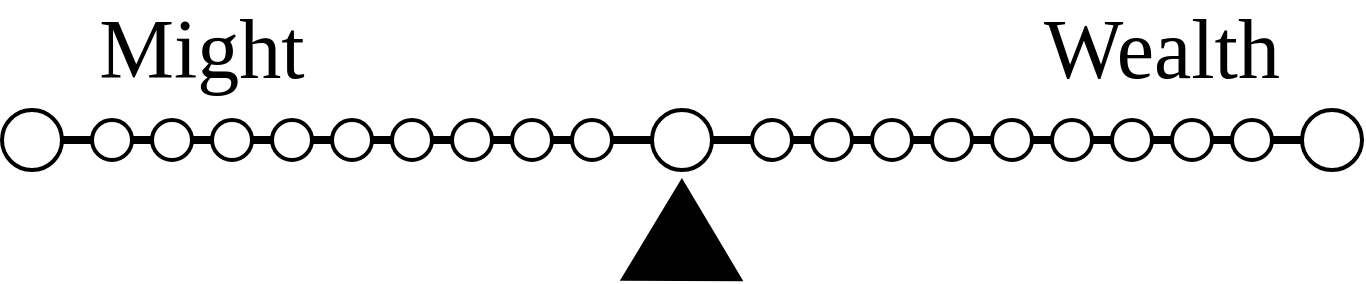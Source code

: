 <mxfile version="27.1.6">
  <diagram name="Page-1" id="gUCOU38CDdhyQL5NhSwm">
    <mxGraphModel grid="1" page="1" gridSize="10" guides="1" tooltips="1" connect="1" arrows="1" fold="1" pageScale="1" pageWidth="850" pageHeight="1100" math="0" shadow="0">
      <root>
        <mxCell id="0" />
        <mxCell id="1" parent="0" />
        <mxCell id="TGWMUHkCGuM8DVwTMN4Y-30" value="" style="endArrow=none;html=1;rounded=0;strokeWidth=4;" edge="1" parent="1" source="TGWMUHkCGuM8DVwTMN4Y-21" target="TGWMUHkCGuM8DVwTMN4Y-29">
          <mxGeometry width="50" height="50" relative="1" as="geometry">
            <mxPoint x="455" y="360" as="sourcePoint" />
            <mxPoint x="710" y="360" as="targetPoint" />
          </mxGeometry>
        </mxCell>
        <mxCell id="TGWMUHkCGuM8DVwTMN4Y-1" value="" style="endArrow=none;html=1;rounded=0;strokeWidth=4;" edge="1" parent="1" source="TGWMUHkCGuM8DVwTMN4Y-27">
          <mxGeometry width="50" height="50" relative="1" as="geometry">
            <mxPoint x="80" y="360" as="sourcePoint" />
            <mxPoint x="720" y="360" as="targetPoint" />
          </mxGeometry>
        </mxCell>
        <mxCell id="TGWMUHkCGuM8DVwTMN4Y-5" value="" style="endArrow=none;html=1;rounded=0;strokeWidth=4;" edge="1" parent="1" source="TGWMUHkCGuM8DVwTMN4Y-6" target="TGWMUHkCGuM8DVwTMN4Y-4">
          <mxGeometry width="50" height="50" relative="1" as="geometry">
            <mxPoint x="80" y="360" as="sourcePoint" />
            <mxPoint x="720" y="360" as="targetPoint" />
          </mxGeometry>
        </mxCell>
        <mxCell id="TGWMUHkCGuM8DVwTMN4Y-4" value="" style="ellipse;whiteSpace=wrap;html=1;aspect=fixed;strokeWidth=2;" vertex="1" parent="1">
          <mxGeometry x="345" y="350" width="20" height="20" as="geometry" />
        </mxCell>
        <mxCell id="TGWMUHkCGuM8DVwTMN4Y-13" value="" style="endArrow=none;html=1;rounded=0;strokeWidth=4;" edge="1" parent="1" source="TGWMUHkCGuM8DVwTMN4Y-33" target="TGWMUHkCGuM8DVwTMN4Y-8">
          <mxGeometry width="50" height="50" relative="1" as="geometry">
            <mxPoint x="80" y="360" as="sourcePoint" />
            <mxPoint x="350" y="360" as="targetPoint" />
            <Array as="points">
              <mxPoint x="220" y="360" />
            </Array>
          </mxGeometry>
        </mxCell>
        <mxCell id="TGWMUHkCGuM8DVwTMN4Y-8" value="" style="ellipse;whiteSpace=wrap;html=1;aspect=fixed;strokeWidth=2;" vertex="1" parent="1">
          <mxGeometry x="255" y="350" width="20" height="20" as="geometry" />
        </mxCell>
        <mxCell id="TGWMUHkCGuM8DVwTMN4Y-9" value="" style="ellipse;whiteSpace=wrap;html=1;aspect=fixed;strokeWidth=2;fontSize=12;" vertex="1" parent="1">
          <mxGeometry x="225" y="350" width="20" height="20" as="geometry" />
        </mxCell>
        <mxCell id="TGWMUHkCGuM8DVwTMN4Y-10" value="" style="ellipse;whiteSpace=wrap;html=1;aspect=fixed;strokeWidth=2;" vertex="1" parent="1">
          <mxGeometry x="195" y="350" width="20" height="20" as="geometry" />
        </mxCell>
        <mxCell id="TGWMUHkCGuM8DVwTMN4Y-11" value="" style="ellipse;whiteSpace=wrap;html=1;aspect=fixed;strokeWidth=2;" vertex="1" parent="1">
          <mxGeometry x="165" y="350" width="20" height="20" as="geometry" />
        </mxCell>
        <mxCell id="TGWMUHkCGuM8DVwTMN4Y-12" value="" style="ellipse;whiteSpace=wrap;html=1;aspect=fixed;strokeWidth=2;" vertex="1" parent="1">
          <mxGeometry x="135" y="350" width="20" height="20" as="geometry" />
        </mxCell>
        <mxCell id="TGWMUHkCGuM8DVwTMN4Y-14" value="" style="ellipse;whiteSpace=wrap;html=1;aspect=fixed;strokeWidth=2;" vertex="1" parent="1">
          <mxGeometry x="645" y="350" width="20" height="20" as="geometry" />
        </mxCell>
        <mxCell id="TGWMUHkCGuM8DVwTMN4Y-15" value="" style="ellipse;whiteSpace=wrap;html=1;aspect=fixed;strokeWidth=2;" vertex="1" parent="1">
          <mxGeometry x="615" y="350" width="20" height="20" as="geometry" />
        </mxCell>
        <mxCell id="TGWMUHkCGuM8DVwTMN4Y-16" value="" style="ellipse;whiteSpace=wrap;html=1;aspect=fixed;strokeWidth=2;" vertex="1" parent="1">
          <mxGeometry x="585" y="350" width="20" height="20" as="geometry" />
        </mxCell>
        <mxCell id="TGWMUHkCGuM8DVwTMN4Y-17" value="" style="ellipse;whiteSpace=wrap;html=1;aspect=fixed;strokeWidth=2;" vertex="1" parent="1">
          <mxGeometry x="555" y="350" width="20" height="20" as="geometry" />
        </mxCell>
        <mxCell id="TGWMUHkCGuM8DVwTMN4Y-18" value="" style="ellipse;whiteSpace=wrap;html=1;aspect=fixed;strokeWidth=2;" vertex="1" parent="1">
          <mxGeometry x="525" y="350" width="20" height="20" as="geometry" />
        </mxCell>
        <mxCell id="TGWMUHkCGuM8DVwTMN4Y-19" value="" style="ellipse;whiteSpace=wrap;html=1;aspect=fixed;strokeWidth=2;" vertex="1" parent="1">
          <mxGeometry x="495" y="350" width="20" height="20" as="geometry" />
        </mxCell>
        <mxCell id="TGWMUHkCGuM8DVwTMN4Y-20" value="" style="ellipse;whiteSpace=wrap;html=1;aspect=fixed;strokeWidth=2;" vertex="1" parent="1">
          <mxGeometry x="465" y="350" width="20" height="20" as="geometry" />
        </mxCell>
        <mxCell id="TGWMUHkCGuM8DVwTMN4Y-23" value="" style="endArrow=none;html=1;rounded=0;strokeWidth=4;" edge="1" parent="1" source="TGWMUHkCGuM8DVwTMN4Y-4">
          <mxGeometry width="50" height="50" relative="1" as="geometry">
            <mxPoint x="380" y="360" as="sourcePoint" />
            <mxPoint x="390" y="360" as="targetPoint" />
          </mxGeometry>
        </mxCell>
        <mxCell id="TGWMUHkCGuM8DVwTMN4Y-24" value="" style="endArrow=none;html=1;rounded=0;strokeWidth=4;" edge="1" parent="1" target="TGWMUHkCGuM8DVwTMN4Y-21">
          <mxGeometry width="50" height="50" relative="1" as="geometry">
            <mxPoint x="410" y="360" as="sourcePoint" />
            <mxPoint x="720" y="360" as="targetPoint" />
          </mxGeometry>
        </mxCell>
        <mxCell id="TGWMUHkCGuM8DVwTMN4Y-21" value="" style="ellipse;whiteSpace=wrap;html=1;aspect=fixed;strokeWidth=2;" vertex="1" parent="1">
          <mxGeometry x="435" y="350" width="20" height="20" as="geometry" />
        </mxCell>
        <mxCell id="TGWMUHkCGuM8DVwTMN4Y-25" value="" style="ellipse;whiteSpace=wrap;html=1;aspect=fixed;strokeWidth=2;" vertex="1" parent="1">
          <mxGeometry x="385" y="345" width="30" height="30" as="geometry" />
        </mxCell>
        <mxCell id="TGWMUHkCGuM8DVwTMN4Y-26" value="" style="endArrow=none;html=1;rounded=0;strokeWidth=4;" edge="1" parent="1" source="TGWMUHkCGuM8DVwTMN4Y-8" target="TGWMUHkCGuM8DVwTMN4Y-6">
          <mxGeometry width="50" height="50" relative="1" as="geometry">
            <mxPoint x="270" y="360" as="sourcePoint" />
            <mxPoint x="345" y="360" as="targetPoint" />
          </mxGeometry>
        </mxCell>
        <mxCell id="TGWMUHkCGuM8DVwTMN4Y-6" value="" style="ellipse;whiteSpace=wrap;html=1;aspect=fixed;strokeWidth=2;" vertex="1" parent="1">
          <mxGeometry x="315" y="350" width="20" height="20" as="geometry" />
        </mxCell>
        <mxCell id="TGWMUHkCGuM8DVwTMN4Y-7" value="" style="ellipse;whiteSpace=wrap;html=1;aspect=fixed;strokeWidth=2;" vertex="1" parent="1">
          <mxGeometry x="285" y="350" width="20" height="20" as="geometry" />
        </mxCell>
        <mxCell id="TGWMUHkCGuM8DVwTMN4Y-28" value="" style="endArrow=none;html=1;rounded=0;strokeWidth=4;" edge="1" parent="1" source="TGWMUHkCGuM8DVwTMN4Y-29" target="TGWMUHkCGuM8DVwTMN4Y-27">
          <mxGeometry width="50" height="50" relative="1" as="geometry">
            <mxPoint x="455" y="360" as="sourcePoint" />
            <mxPoint x="720" y="360" as="targetPoint" />
          </mxGeometry>
        </mxCell>
        <mxCell id="TGWMUHkCGuM8DVwTMN4Y-27" value="" style="ellipse;whiteSpace=wrap;html=1;aspect=fixed;strokeWidth=2;" vertex="1" parent="1">
          <mxGeometry x="710" y="345" width="30" height="30" as="geometry" />
        </mxCell>
        <mxCell id="TGWMUHkCGuM8DVwTMN4Y-29" value="" style="ellipse;whiteSpace=wrap;html=1;aspect=fixed;strokeWidth=2;" vertex="1" parent="1">
          <mxGeometry x="675" y="350" width="20" height="20" as="geometry" />
        </mxCell>
        <mxCell id="TGWMUHkCGuM8DVwTMN4Y-32" value="" style="endArrow=none;html=1;rounded=0;strokeWidth=4;" edge="1" parent="1" target="TGWMUHkCGuM8DVwTMN4Y-31">
          <mxGeometry width="50" height="50" relative="1" as="geometry">
            <mxPoint x="80" y="360" as="sourcePoint" />
            <mxPoint x="255" y="360" as="targetPoint" />
            <Array as="points" />
          </mxGeometry>
        </mxCell>
        <mxCell id="TGWMUHkCGuM8DVwTMN4Y-31" value="" style="ellipse;whiteSpace=wrap;html=1;aspect=fixed;strokeWidth=2;" vertex="1" parent="1">
          <mxGeometry x="60" y="345" width="30" height="30" as="geometry" />
        </mxCell>
        <mxCell id="TGWMUHkCGuM8DVwTMN4Y-34" value="" style="endArrow=none;html=1;rounded=0;strokeWidth=4;" edge="1" parent="1" source="TGWMUHkCGuM8DVwTMN4Y-31" target="TGWMUHkCGuM8DVwTMN4Y-33">
          <mxGeometry width="50" height="50" relative="1" as="geometry">
            <mxPoint x="80" y="360" as="sourcePoint" />
            <mxPoint x="255" y="360" as="targetPoint" />
            <Array as="points" />
          </mxGeometry>
        </mxCell>
        <mxCell id="TGWMUHkCGuM8DVwTMN4Y-33" value="" style="ellipse;whiteSpace=wrap;html=1;aspect=fixed;strokeWidth=2;" vertex="1" parent="1">
          <mxGeometry x="105" y="350" width="20" height="20" as="geometry" />
        </mxCell>
        <mxCell id="TGWMUHkCGuM8DVwTMN4Y-36" value="" style="shape=mxgraph.arrows2.wedgeArrow;html=1;bendable=0;startWidth=30;fillColor=strokeColor;defaultFillColor=invert;defaultGradientColor=invert;rounded=0;startSize=6;endSize=6;strokeColor=default;sourcePerimeterSpacing=0;" edge="1" parent="1">
          <mxGeometry width="100" height="100" relative="1" as="geometry">
            <mxPoint x="399.8" y="430" as="sourcePoint" />
            <mxPoint x="399.94" y="380" as="targetPoint" />
          </mxGeometry>
        </mxCell>
        <mxCell id="NXA7vldykdla3jjykRS2-2" value="&lt;font face=&quot;Pirata One&quot; data-font-src=&quot;https://fonts.googleapis.com/css?family=Pirata+One&quot;&gt;Wealth&lt;/font&gt;" style="text;html=1;align=center;verticalAlign=middle;whiteSpace=wrap;rounded=0;fontFamily=Manufacturing Consent;fontSource=https%3A%2F%2Ffonts.googleapis.com%2Fcss%3Ffamily%3DManufacturing%2BConsent;fontSize=42;" vertex="1" parent="1">
          <mxGeometry x="570" y="300" width="140" height="30" as="geometry" />
        </mxCell>
        <mxCell id="NXA7vldykdla3jjykRS2-3" value="&lt;font face=&quot;Pirata One&quot; data-font-src=&quot;https://fonts.googleapis.com/css?family=Pirata+One&quot;&gt;Might&lt;/font&gt;" style="text;html=1;align=center;verticalAlign=middle;whiteSpace=wrap;rounded=0;fontFamily=Manufacturing Consent;fontSource=https%3A%2F%2Ffonts.googleapis.com%2Fcss%3Ffamily%3DManufacturing%2BConsent;fontSize=42;" vertex="1" parent="1">
          <mxGeometry x="90" y="300" width="140" height="30" as="geometry" />
        </mxCell>
      </root>
    </mxGraphModel>
  </diagram>
</mxfile>
